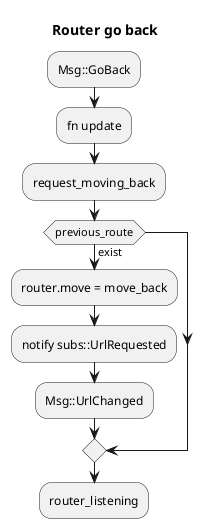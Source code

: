 @startuml

title Router go back

:Msg::GoBack;

:fn update;

:request_moving_back;

if(previous_route) then (exist)
    :router.move = move_back;
    :notify subs::UrlRequested;
    :Msg::UrlChanged;
endif
:router_listening;
@enduml

